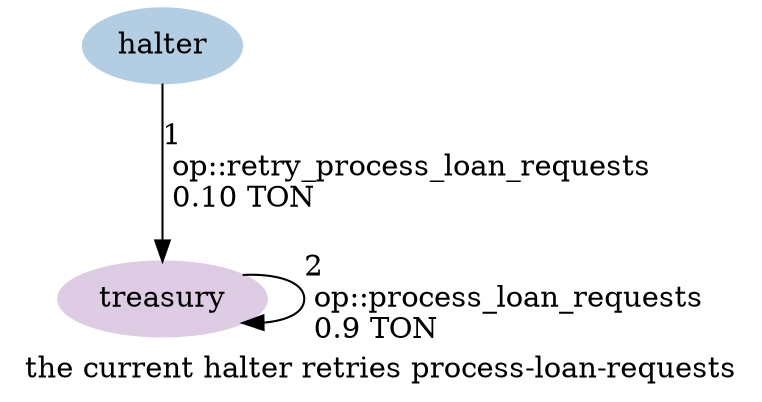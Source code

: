 digraph {
    label="the current halter retries process-loan-requests"
    node [ colorscheme=pastel19 style=filled ]

    /* Entities */
    halter [ color=2 ]
    treasury [ color=4 ]

    /* Relationships */
    halter -> treasury [ label="1\l op::retry_process_loan_requests\l 0.10 TON\l" ]
    treasury -> treasury [ label="2\l op::process_loan_requests\l 0.9 TON\l" ]

    /* Ranks */
    { rank=min halter }
    { rank=max treasury }
}
